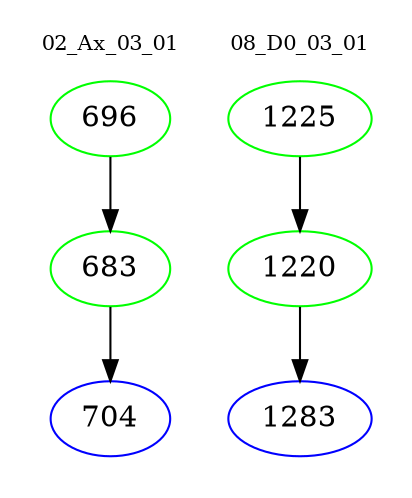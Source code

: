 digraph{
subgraph cluster_0 {
color = white
label = "02_Ax_03_01";
fontsize=10;
T0_696 [label="696", color="green"]
T0_696 -> T0_683 [color="black"]
T0_683 [label="683", color="green"]
T0_683 -> T0_704 [color="black"]
T0_704 [label="704", color="blue"]
}
subgraph cluster_1 {
color = white
label = "08_D0_03_01";
fontsize=10;
T1_1225 [label="1225", color="green"]
T1_1225 -> T1_1220 [color="black"]
T1_1220 [label="1220", color="green"]
T1_1220 -> T1_1283 [color="black"]
T1_1283 [label="1283", color="blue"]
}
}
